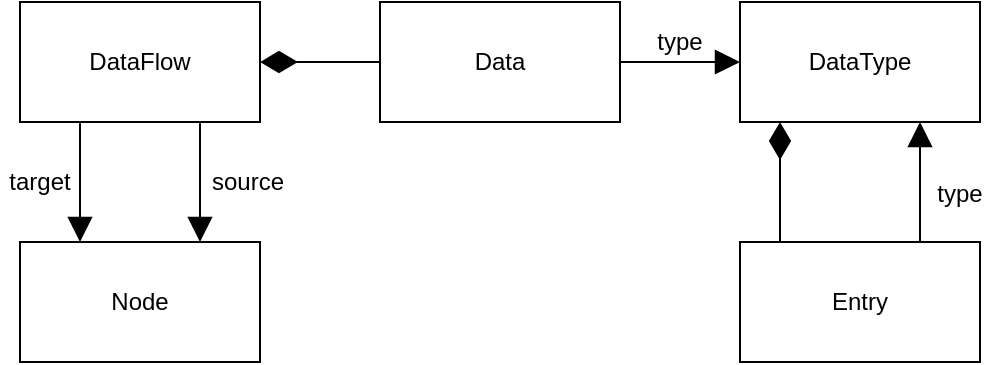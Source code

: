 <mxfile version="12.7.9" type="device" pages="2"><diagram id="FhdeKh4lLRVSJvKwKrlK" name="Seite-1"><mxGraphModel dx="652" dy="500" grid="1" gridSize="10" guides="1" tooltips="1" connect="1" arrows="1" fold="1" page="1" pageScale="1" pageWidth="827" pageHeight="1169" math="0" shadow="0"><root><mxCell id="0"/><mxCell id="1" parent="0"/><mxCell id="NI0J06N8s5HfDcChjC9R-1" value="DataFlow" style="rounded=0;whiteSpace=wrap;html=1;" parent="1" vertex="1"><mxGeometry x="320" y="160" width="120" height="60" as="geometry"/></mxCell><mxCell id="NI0J06N8s5HfDcChjC9R-2" value="Data" style="rounded=0;whiteSpace=wrap;html=1;" parent="1" vertex="1"><mxGeometry x="500" y="160" width="120" height="60" as="geometry"/></mxCell><mxCell id="NI0J06N8s5HfDcChjC9R-4" value="DataType" style="rounded=0;whiteSpace=wrap;html=1;" parent="1" vertex="1"><mxGeometry x="680" y="160" width="120" height="60" as="geometry"/></mxCell><mxCell id="NI0J06N8s5HfDcChjC9R-5" value="" style="endArrow=diamondThin;endFill=1;endSize=16;html=1;entryX=1;entryY=0.5;entryDx=0;entryDy=0;exitX=0;exitY=0.5;exitDx=0;exitDy=0;" parent="1" source="NI0J06N8s5HfDcChjC9R-2" target="NI0J06N8s5HfDcChjC9R-1" edge="1"><mxGeometry width="160" relative="1" as="geometry"><mxPoint x="410" y="380" as="sourcePoint"/><mxPoint x="570" y="380" as="targetPoint"/></mxGeometry></mxCell><mxCell id="NI0J06N8s5HfDcChjC9R-8" value="" style="endArrow=diamondThin;endFill=1;endSize=16;html=1;entryX=0.5;entryY=1;entryDx=0;entryDy=0;exitX=0.5;exitY=0;exitDx=0;exitDy=0;" parent="1" edge="1"><mxGeometry width="160" relative="1" as="geometry"><mxPoint x="700" y="280" as="sourcePoint"/><mxPoint x="700" y="220" as="targetPoint"/></mxGeometry></mxCell><mxCell id="NI0J06N8s5HfDcChjC9R-9" value="Entry" style="rounded=0;whiteSpace=wrap;html=1;" parent="1" vertex="1"><mxGeometry x="680" y="280" width="120" height="60" as="geometry"/></mxCell><mxCell id="NI0J06N8s5HfDcChjC9R-11" value="" style="endArrow=block;endFill=1;html=1;edgeStyle=orthogonalEdgeStyle;align=left;verticalAlign=top;exitX=0.75;exitY=0;exitDx=0;exitDy=0;entryX=0.75;entryY=1;entryDx=0;entryDy=0;endSize=10;" parent="1" source="NI0J06N8s5HfDcChjC9R-9" target="NI0J06N8s5HfDcChjC9R-4" edge="1"><mxGeometry x="-1" relative="1" as="geometry"><mxPoint x="790" y="260" as="sourcePoint"/><mxPoint x="950" y="260" as="targetPoint"/></mxGeometry></mxCell><mxCell id="NI0J06N8s5HfDcChjC9R-15" value="" style="endArrow=block;endFill=1;html=1;edgeStyle=orthogonalEdgeStyle;align=left;verticalAlign=top;exitX=1;exitY=0.5;exitDx=0;exitDy=0;endSize=10;" parent="1" source="NI0J06N8s5HfDcChjC9R-2" edge="1"><mxGeometry x="-1" relative="1" as="geometry"><mxPoint x="710" y="190" as="sourcePoint"/><mxPoint x="680" y="190" as="targetPoint"/></mxGeometry></mxCell><mxCell id="qAi4dvt-tII16nK5x7wM-1" value="Node" style="rounded=0;whiteSpace=wrap;html=1;" vertex="1" parent="1"><mxGeometry x="320" y="280" width="120" height="60" as="geometry"/></mxCell><mxCell id="qAi4dvt-tII16nK5x7wM-2" value="" style="endArrow=block;endFill=1;html=1;edgeStyle=orthogonalEdgeStyle;align=left;verticalAlign=top;exitX=0.25;exitY=1;exitDx=0;exitDy=0;endSize=10;entryX=0.25;entryY=0;entryDx=0;entryDy=0;" edge="1" parent="1" source="NI0J06N8s5HfDcChjC9R-1" target="qAi4dvt-tII16nK5x7wM-1"><mxGeometry x="-1" relative="1" as="geometry"><mxPoint x="340" y="260" as="sourcePoint"/><mxPoint x="400" y="260" as="targetPoint"/></mxGeometry></mxCell><mxCell id="qAi4dvt-tII16nK5x7wM-3" value="" style="endArrow=block;endFill=1;html=1;edgeStyle=orthogonalEdgeStyle;align=left;verticalAlign=top;endSize=10;entryX=0.25;entryY=0;entryDx=0;entryDy=0;" edge="1" parent="1"><mxGeometry x="-1" relative="1" as="geometry"><mxPoint x="410" y="220" as="sourcePoint"/><mxPoint x="410.0" y="280" as="targetPoint"/></mxGeometry></mxCell><mxCell id="qAi4dvt-tII16nK5x7wM-4" value="source" style="text;html=1;strokeColor=none;fillColor=none;align=center;verticalAlign=middle;whiteSpace=wrap;rounded=0;" vertex="1" parent="1"><mxGeometry x="414" y="240" width="40" height="20" as="geometry"/></mxCell><mxCell id="qAi4dvt-tII16nK5x7wM-5" value="target" style="text;html=1;strokeColor=none;fillColor=none;align=center;verticalAlign=middle;whiteSpace=wrap;rounded=0;" vertex="1" parent="1"><mxGeometry x="310" y="240" width="40" height="20" as="geometry"/></mxCell><mxCell id="qAi4dvt-tII16nK5x7wM-6" value="type" style="text;html=1;strokeColor=none;fillColor=none;align=center;verticalAlign=middle;whiteSpace=wrap;rounded=0;" vertex="1" parent="1"><mxGeometry x="630" y="170" width="40" height="20" as="geometry"/></mxCell><mxCell id="qAi4dvt-tII16nK5x7wM-7" value="type" style="text;html=1;strokeColor=none;fillColor=none;align=center;verticalAlign=middle;whiteSpace=wrap;rounded=0;" vertex="1" parent="1"><mxGeometry x="770" y="246" width="40" height="20" as="geometry"/></mxCell></root></mxGraphModel></diagram><diagram id="4t-H8J3i1_wVf2R4azy8" name="Seite-2"><mxGraphModel dx="652" dy="500" grid="1" gridSize="10" guides="1" tooltips="1" connect="1" arrows="1" fold="1" page="1" pageScale="1" pageWidth="827" pageHeight="1169" math="0" shadow="0"><root><mxCell id="9hhu1tDyNzOUlm6T8nOz-0"/><mxCell id="9hhu1tDyNzOUlm6T8nOz-1" parent="9hhu1tDyNzOUlm6T8nOz-0"/><mxCell id="DFG2KBtX8bMT6gRTkt_X-0" value="DataFlow" style="rounded=0;whiteSpace=wrap;html=1;" vertex="1" parent="9hhu1tDyNzOUlm6T8nOz-1"><mxGeometry x="320" y="160" width="120" height="60" as="geometry"/></mxCell><mxCell id="DFG2KBtX8bMT6gRTkt_X-1" value="Data" style="rounded=0;whiteSpace=wrap;html=1;" vertex="1" parent="9hhu1tDyNzOUlm6T8nOz-1"><mxGeometry x="500" y="160" width="120" height="60" as="geometry"/></mxCell><mxCell id="DFG2KBtX8bMT6gRTkt_X-2" value="DataType" style="rounded=0;whiteSpace=wrap;html=1;" vertex="1" parent="9hhu1tDyNzOUlm6T8nOz-1"><mxGeometry x="680" y="160" width="120" height="60" as="geometry"/></mxCell><mxCell id="DFG2KBtX8bMT6gRTkt_X-3" value="" style="endArrow=diamondThin;endFill=1;endSize=16;html=1;entryX=1;entryY=0.5;entryDx=0;entryDy=0;exitX=0;exitY=0.5;exitDx=0;exitDy=0;" edge="1" parent="9hhu1tDyNzOUlm6T8nOz-1" source="DFG2KBtX8bMT6gRTkt_X-1" target="DFG2KBtX8bMT6gRTkt_X-0"><mxGeometry width="160" relative="1" as="geometry"><mxPoint x="410" y="380" as="sourcePoint"/><mxPoint x="570" y="380" as="targetPoint"/></mxGeometry></mxCell><mxCell id="DFG2KBtX8bMT6gRTkt_X-4" value="" style="endArrow=diamondThin;endFill=1;endSize=16;html=1;entryX=0.5;entryY=1;entryDx=0;entryDy=0;exitX=0.5;exitY=0;exitDx=0;exitDy=0;" edge="1" parent="9hhu1tDyNzOUlm6T8nOz-1"><mxGeometry width="160" relative="1" as="geometry"><mxPoint x="700" y="280" as="sourcePoint"/><mxPoint x="700" y="220" as="targetPoint"/></mxGeometry></mxCell><mxCell id="DFG2KBtX8bMT6gRTkt_X-5" value="Entry" style="rounded=0;whiteSpace=wrap;html=1;" vertex="1" parent="9hhu1tDyNzOUlm6T8nOz-1"><mxGeometry x="680" y="280" width="120" height="60" as="geometry"/></mxCell><mxCell id="DFG2KBtX8bMT6gRTkt_X-6" value="" style="endArrow=block;endFill=1;html=1;edgeStyle=orthogonalEdgeStyle;align=left;verticalAlign=top;exitX=0.75;exitY=0;exitDx=0;exitDy=0;entryX=0.75;entryY=1;entryDx=0;entryDy=0;endSize=10;" edge="1" parent="9hhu1tDyNzOUlm6T8nOz-1" source="DFG2KBtX8bMT6gRTkt_X-5" target="DFG2KBtX8bMT6gRTkt_X-2"><mxGeometry x="-1" relative="1" as="geometry"><mxPoint x="790" y="260" as="sourcePoint"/><mxPoint x="950" y="260" as="targetPoint"/></mxGeometry></mxCell><mxCell id="DFG2KBtX8bMT6gRTkt_X-7" value="" style="endArrow=block;endFill=1;html=1;edgeStyle=orthogonalEdgeStyle;align=left;verticalAlign=top;exitX=1;exitY=0.5;exitDx=0;exitDy=0;endSize=10;" edge="1" parent="9hhu1tDyNzOUlm6T8nOz-1" source="DFG2KBtX8bMT6gRTkt_X-1"><mxGeometry x="-1" relative="1" as="geometry"><mxPoint x="710" y="190" as="sourcePoint"/><mxPoint x="680" y="190" as="targetPoint"/></mxGeometry></mxCell><mxCell id="DFG2KBtX8bMT6gRTkt_X-8" value="" style="shape=flexArrow;endArrow=classic;html=1;exitX=0.5;exitY=0;exitDx=0;exitDy=0;entryX=0.5;entryY=0;entryDx=0;entryDy=0;fillColor=#FF3333;strokeColor=none;" edge="1" parent="9hhu1tDyNzOUlm6T8nOz-1" source="DFG2KBtX8bMT6gRTkt_X-0" target="DFG2KBtX8bMT6gRTkt_X-1"><mxGeometry width="50" height="50" relative="1" as="geometry"><mxPoint x="420" y="90" as="sourcePoint"/><mxPoint x="470" y="270" as="targetPoint"/><Array as="points"><mxPoint x="380" y="120"/><mxPoint x="560" y="120"/></Array></mxGeometry></mxCell><mxCell id="DFG2KBtX8bMT6gRTkt_X-9" value="" style="shape=flexArrow;endArrow=classic;html=1;exitX=0.5;exitY=1;exitDx=0;exitDy=0;entryX=0;entryY=0.5;entryDx=0;entryDy=0;fillColor=#007FFF;strokeColor=none;" edge="1" parent="9hhu1tDyNzOUlm6T8nOz-1" source="DFG2KBtX8bMT6gRTkt_X-1" target="DFG2KBtX8bMT6gRTkt_X-5"><mxGeometry width="50" height="50" relative="1" as="geometry"><mxPoint x="560" y="240" as="sourcePoint"/><mxPoint x="650" y="440" as="targetPoint"/><Array as="points"><mxPoint x="560" y="310"/></Array></mxGeometry></mxCell><mxCell id="DFG2KBtX8bMT6gRTkt_X-10" value="Node" style="rounded=0;whiteSpace=wrap;html=1;" vertex="1" parent="9hhu1tDyNzOUlm6T8nOz-1"><mxGeometry x="320" y="280" width="120" height="60" as="geometry"/></mxCell><mxCell id="DFG2KBtX8bMT6gRTkt_X-11" value="" style="endArrow=block;endFill=1;html=1;edgeStyle=orthogonalEdgeStyle;align=left;verticalAlign=top;exitX=0.25;exitY=1;exitDx=0;exitDy=0;endSize=10;entryX=0.25;entryY=0;entryDx=0;entryDy=0;" edge="1" parent="9hhu1tDyNzOUlm6T8nOz-1" source="DFG2KBtX8bMT6gRTkt_X-0" target="DFG2KBtX8bMT6gRTkt_X-10"><mxGeometry x="-1" relative="1" as="geometry"><mxPoint x="340" y="260" as="sourcePoint"/><mxPoint x="400" y="260" as="targetPoint"/></mxGeometry></mxCell><mxCell id="DFG2KBtX8bMT6gRTkt_X-12" value="" style="endArrow=block;endFill=1;html=1;edgeStyle=orthogonalEdgeStyle;align=left;verticalAlign=top;endSize=10;entryX=0.25;entryY=0;entryDx=0;entryDy=0;" edge="1" parent="9hhu1tDyNzOUlm6T8nOz-1"><mxGeometry x="-1" relative="1" as="geometry"><mxPoint x="410" y="220" as="sourcePoint"/><mxPoint x="410" y="280" as="targetPoint"/></mxGeometry></mxCell><mxCell id="DFG2KBtX8bMT6gRTkt_X-13" value="source" style="text;html=1;strokeColor=none;fillColor=none;align=center;verticalAlign=middle;whiteSpace=wrap;rounded=0;" vertex="1" parent="9hhu1tDyNzOUlm6T8nOz-1"><mxGeometry x="414" y="240" width="40" height="20" as="geometry"/></mxCell><mxCell id="DFG2KBtX8bMT6gRTkt_X-14" value="target" style="text;html=1;strokeColor=none;fillColor=none;align=center;verticalAlign=middle;whiteSpace=wrap;rounded=0;" vertex="1" parent="9hhu1tDyNzOUlm6T8nOz-1"><mxGeometry x="310" y="240" width="40" height="20" as="geometry"/></mxCell><mxCell id="DFG2KBtX8bMT6gRTkt_X-15" value="type" style="text;html=1;strokeColor=none;fillColor=none;align=center;verticalAlign=middle;whiteSpace=wrap;rounded=0;" vertex="1" parent="9hhu1tDyNzOUlm6T8nOz-1"><mxGeometry x="630" y="170" width="40" height="20" as="geometry"/></mxCell><mxCell id="DFG2KBtX8bMT6gRTkt_X-16" value="type" style="text;html=1;strokeColor=none;fillColor=none;align=center;verticalAlign=middle;whiteSpace=wrap;rounded=0;" vertex="1" parent="9hhu1tDyNzOUlm6T8nOz-1"><mxGeometry x="770" y="246" width="40" height="20" as="geometry"/></mxCell><mxCell id="DFG2KBtX8bMT6gRTkt_X-17" value="&lt;font color=&quot;#ff3333&quot; style=&quot;font-size: 14px&quot;&gt;Leveling A&lt;/font&gt;" style="text;html=1;strokeColor=none;fillColor=none;align=center;verticalAlign=middle;whiteSpace=wrap;rounded=0;" vertex="1" parent="9hhu1tDyNzOUlm6T8nOz-1"><mxGeometry x="430" y="91" width="90" height="20" as="geometry"/></mxCell><mxCell id="DFG2KBtX8bMT6gRTkt_X-18" value="&lt;font style=&quot;font-size: 14px&quot; color=&quot;#007fff&quot;&gt;Leveling B&lt;/font&gt;" style="text;html=1;strokeColor=none;fillColor=none;align=center;verticalAlign=middle;whiteSpace=wrap;rounded=0;" vertex="1" parent="9hhu1tDyNzOUlm6T8nOz-1"><mxGeometry x="567" y="282" width="90" height="20" as="geometry"/></mxCell></root></mxGraphModel></diagram></mxfile>